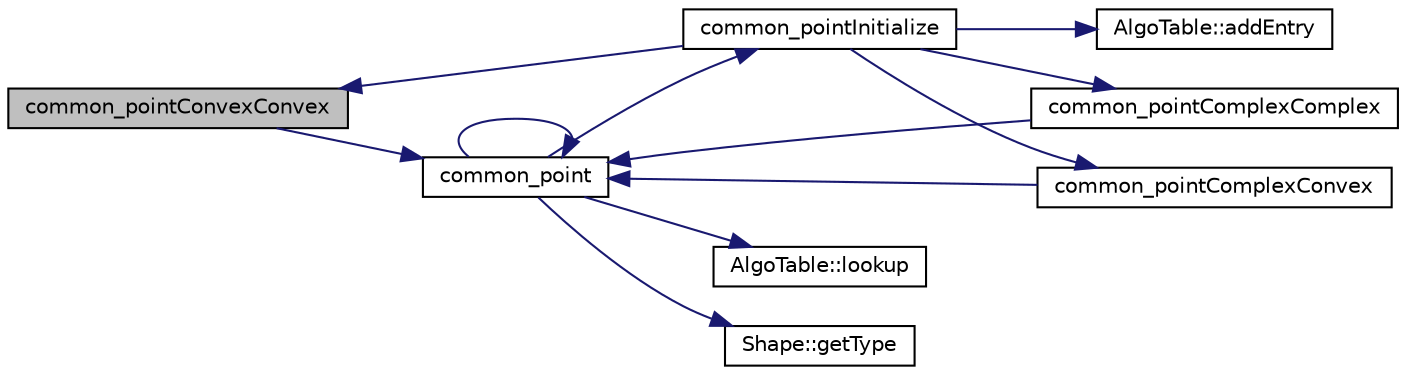 digraph "common_pointConvexConvex"
{
  edge [fontname="Helvetica",fontsize="10",labelfontname="Helvetica",labelfontsize="10"];
  node [fontname="Helvetica",fontsize="10",shape=record];
  rankdir="LR";
  Node1 [label="common_pointConvexConvex",height=0.2,width=0.4,color="black", fillcolor="grey75", style="filled", fontcolor="black"];
  Node1 -> Node2 [color="midnightblue",fontsize="10",style="solid",fontname="Helvetica"];
  Node2 [label="common_point",height=0.2,width=0.4,color="black", fillcolor="white", style="filled",URL="$_object_8cpp.html#af6febcaf19609bdd44c99b0963baaf90"];
  Node2 -> Node3 [color="midnightblue",fontsize="10",style="solid",fontname="Helvetica"];
  Node3 [label="common_pointInitialize",height=0.2,width=0.4,color="black", fillcolor="white", style="filled",URL="$_object_8cpp.html#ac520c53f245db41f5de9a3087c18a141"];
  Node3 -> Node4 [color="midnightblue",fontsize="10",style="solid",fontname="Helvetica"];
  Node4 [label="AlgoTable::addEntry",height=0.2,width=0.4,color="black", fillcolor="white", style="filled",URL="$class_algo_table.html#a29b4395ed853b0e1c43e84882e4aa5a1"];
  Node3 -> Node1 [color="midnightblue",fontsize="10",style="solid",fontname="Helvetica"];
  Node3 -> Node5 [color="midnightblue",fontsize="10",style="solid",fontname="Helvetica"];
  Node5 [label="common_pointComplexConvex",height=0.2,width=0.4,color="black", fillcolor="white", style="filled",URL="$_object_8cpp.html#adf217cd8fbcd6c867b62148d6366ee17"];
  Node5 -> Node2 [color="midnightblue",fontsize="10",style="solid",fontname="Helvetica"];
  Node3 -> Node6 [color="midnightblue",fontsize="10",style="solid",fontname="Helvetica"];
  Node6 [label="common_pointComplexComplex",height=0.2,width=0.4,color="black", fillcolor="white", style="filled",URL="$_object_8cpp.html#a20772ced355ccd721441ad5a90d165bd"];
  Node6 -> Node2 [color="midnightblue",fontsize="10",style="solid",fontname="Helvetica"];
  Node2 -> Node2 [color="midnightblue",fontsize="10",style="solid",fontname="Helvetica"];
  Node2 -> Node7 [color="midnightblue",fontsize="10",style="solid",fontname="Helvetica"];
  Node7 [label="AlgoTable::lookup",height=0.2,width=0.4,color="black", fillcolor="white", style="filled",URL="$class_algo_table.html#a9ba91be3454a3317a643763090949541"];
  Node2 -> Node8 [color="midnightblue",fontsize="10",style="solid",fontname="Helvetica"];
  Node8 [label="Shape::getType",height=0.2,width=0.4,color="black", fillcolor="white", style="filled",URL="$class_shape.html#a1a4b4fa6764bc94365fec828de08d667"];
}
